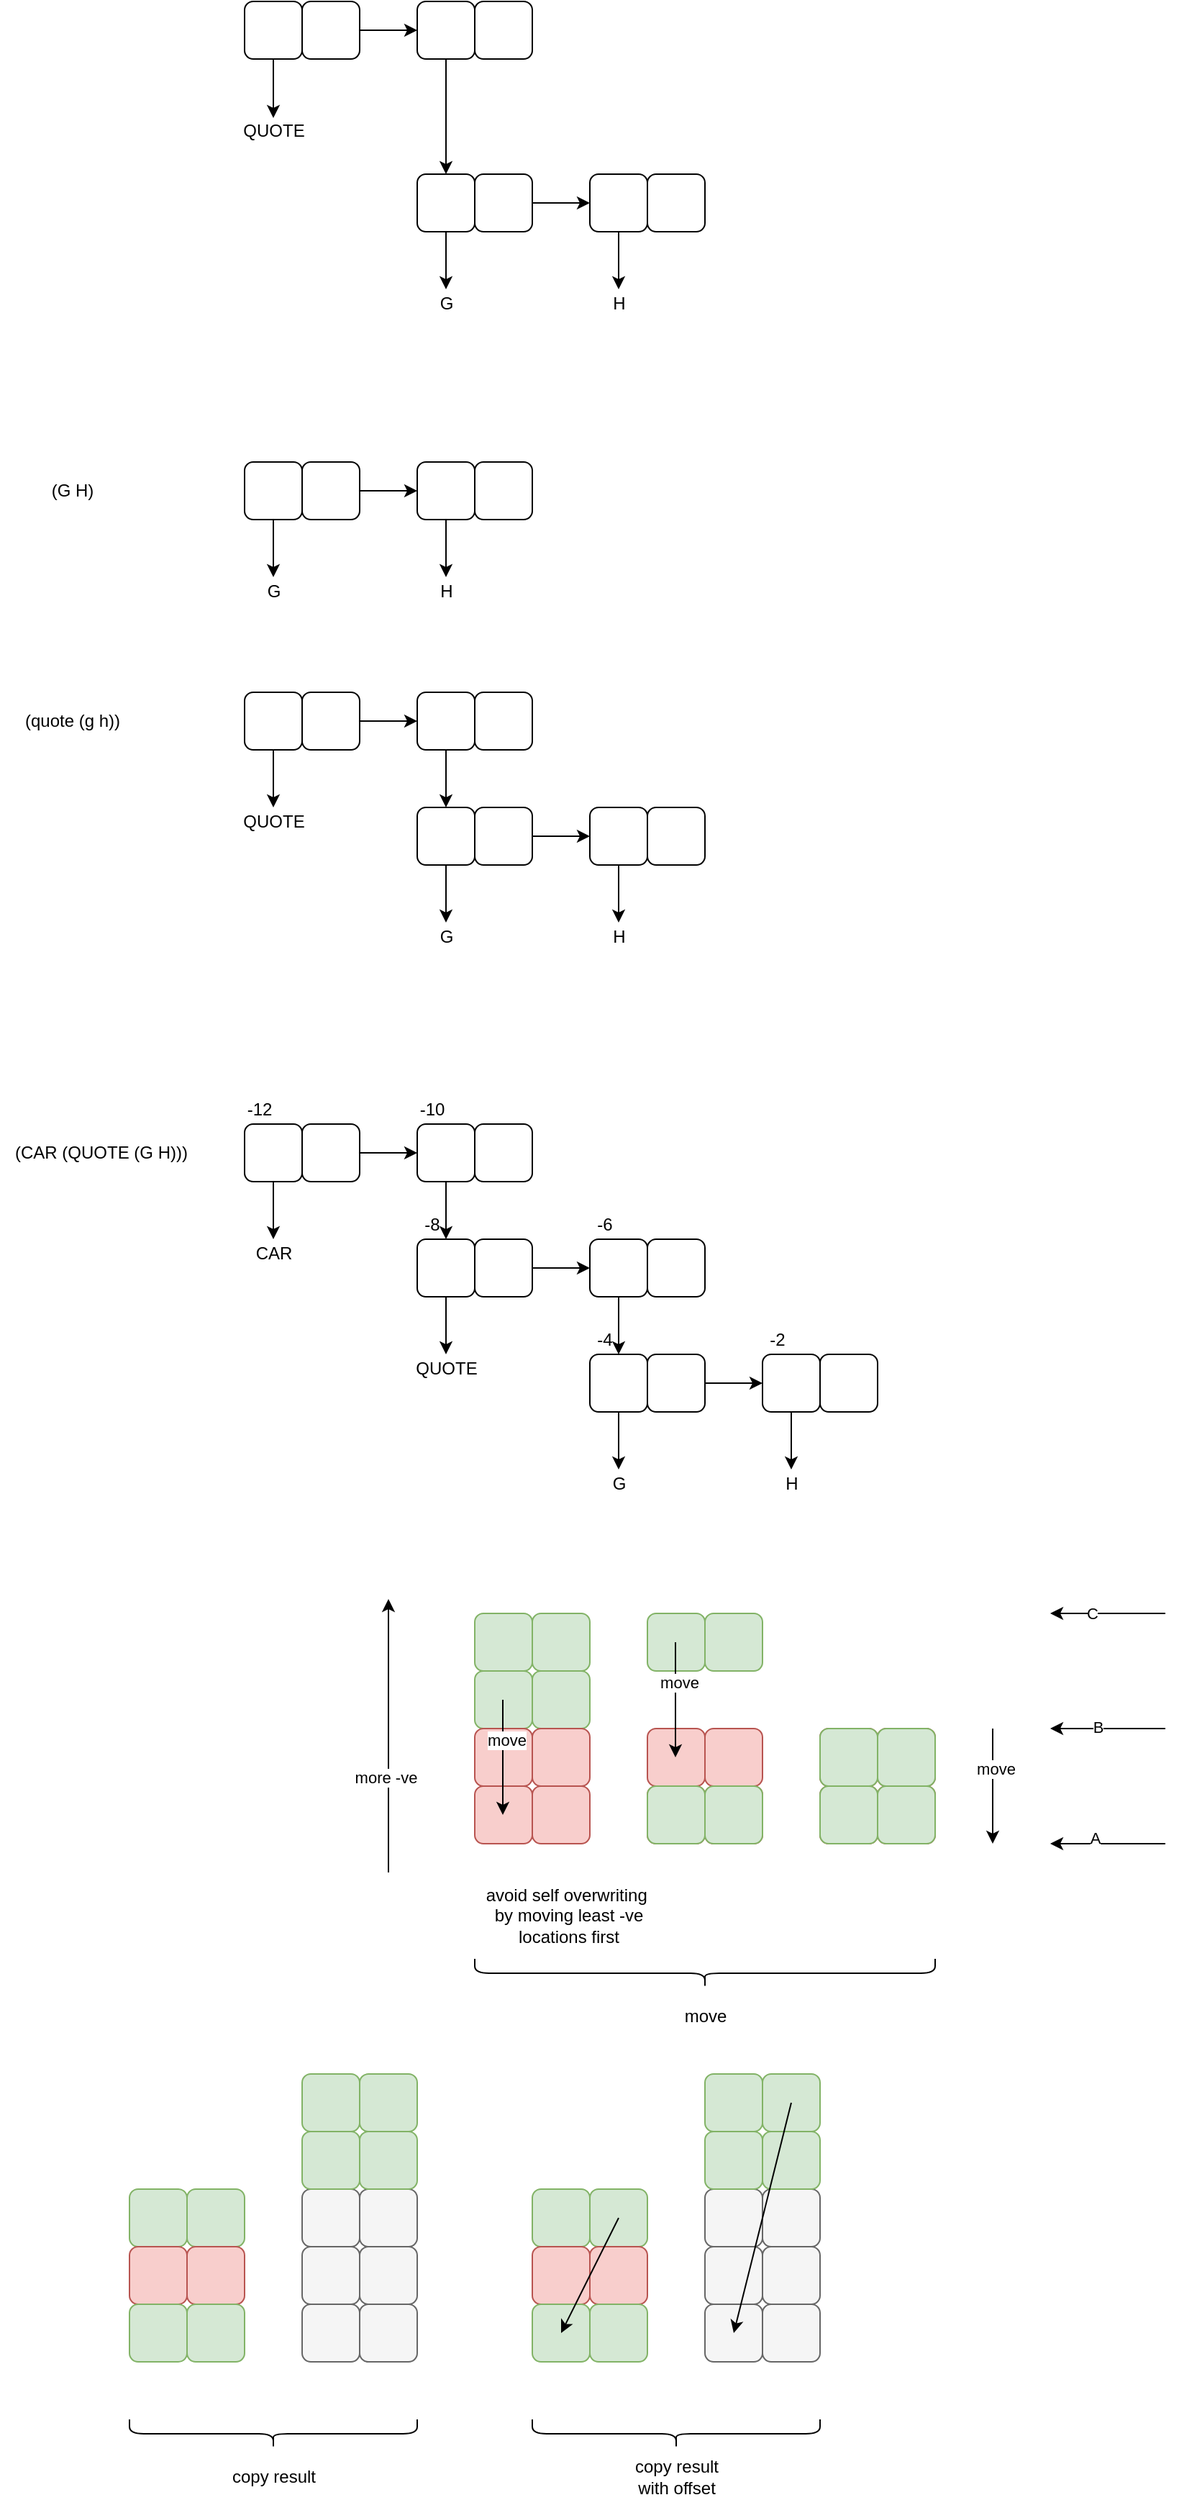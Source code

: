 <mxfile version="14.6.13" type="device"><diagram id="3sgci1ZbGG3jDpe-SdxB" name="Page-1"><mxGraphModel dx="2206" dy="571" grid="1" gridSize="10" guides="1" tooltips="1" connect="1" arrows="1" fold="1" page="1" pageScale="1" pageWidth="1100" pageHeight="850" math="0" shadow="0"><root><mxCell id="0"/><mxCell id="1" parent="0"/><mxCell id="RQtsxPDkdP0EBnUTHWlW-13" style="edgeStyle=orthogonalEdgeStyle;rounded=0;orthogonalLoop=1;jettySize=auto;html=1;exitX=0.5;exitY=1;exitDx=0;exitDy=0;entryX=0.5;entryY=0.05;entryDx=0;entryDy=0;entryPerimeter=0;" edge="1" parent="1" source="RQtsxPDkdP0EBnUTHWlW-1" target="RQtsxPDkdP0EBnUTHWlW-7"><mxGeometry relative="1" as="geometry"/></mxCell><mxCell id="RQtsxPDkdP0EBnUTHWlW-1" value="" style="rounded=1;whiteSpace=wrap;html=1;" vertex="1" parent="1"><mxGeometry x="160" y="120" width="40" height="40" as="geometry"/></mxCell><mxCell id="RQtsxPDkdP0EBnUTHWlW-18" style="edgeStyle=orthogonalEdgeStyle;rounded=0;orthogonalLoop=1;jettySize=auto;html=1;exitX=1;exitY=0.5;exitDx=0;exitDy=0;entryX=0;entryY=0.5;entryDx=0;entryDy=0;" edge="1" parent="1" source="RQtsxPDkdP0EBnUTHWlW-2" target="RQtsxPDkdP0EBnUTHWlW-16"><mxGeometry relative="1" as="geometry"/></mxCell><mxCell id="RQtsxPDkdP0EBnUTHWlW-2" value="" style="rounded=1;whiteSpace=wrap;html=1;" vertex="1" parent="1"><mxGeometry x="200" y="120" width="40" height="40" as="geometry"/></mxCell><mxCell id="RQtsxPDkdP0EBnUTHWlW-12" style="edgeStyle=orthogonalEdgeStyle;rounded=0;orthogonalLoop=1;jettySize=auto;html=1;exitX=0.5;exitY=1;exitDx=0;exitDy=0;entryX=0.5;entryY=0;entryDx=0;entryDy=0;entryPerimeter=0;" edge="1" parent="1" source="RQtsxPDkdP0EBnUTHWlW-3" target="RQtsxPDkdP0EBnUTHWlW-8"><mxGeometry relative="1" as="geometry"/></mxCell><mxCell id="RQtsxPDkdP0EBnUTHWlW-3" value="" style="rounded=1;whiteSpace=wrap;html=1;" vertex="1" parent="1"><mxGeometry x="280" y="240" width="40" height="40" as="geometry"/></mxCell><mxCell id="RQtsxPDkdP0EBnUTHWlW-15" style="edgeStyle=orthogonalEdgeStyle;rounded=0;orthogonalLoop=1;jettySize=auto;html=1;exitX=1;exitY=0.5;exitDx=0;exitDy=0;" edge="1" parent="1" source="RQtsxPDkdP0EBnUTHWlW-4" target="RQtsxPDkdP0EBnUTHWlW-5"><mxGeometry relative="1" as="geometry"/></mxCell><mxCell id="RQtsxPDkdP0EBnUTHWlW-4" value="" style="rounded=1;whiteSpace=wrap;html=1;" vertex="1" parent="1"><mxGeometry x="320" y="240" width="40" height="40" as="geometry"/></mxCell><mxCell id="RQtsxPDkdP0EBnUTHWlW-11" style="edgeStyle=orthogonalEdgeStyle;rounded=0;orthogonalLoop=1;jettySize=auto;html=1;exitX=0.5;exitY=1;exitDx=0;exitDy=0;entryX=0.5;entryY=0;entryDx=0;entryDy=0;entryPerimeter=0;" edge="1" parent="1" source="RQtsxPDkdP0EBnUTHWlW-5" target="RQtsxPDkdP0EBnUTHWlW-9"><mxGeometry relative="1" as="geometry"/></mxCell><mxCell id="RQtsxPDkdP0EBnUTHWlW-5" value="" style="rounded=1;whiteSpace=wrap;html=1;" vertex="1" parent="1"><mxGeometry x="400" y="240" width="40" height="40" as="geometry"/></mxCell><mxCell id="RQtsxPDkdP0EBnUTHWlW-6" value="" style="rounded=1;whiteSpace=wrap;html=1;" vertex="1" parent="1"><mxGeometry x="440" y="240" width="40" height="40" as="geometry"/></mxCell><mxCell id="RQtsxPDkdP0EBnUTHWlW-7" value="QUOTE" style="text;html=1;align=center;verticalAlign=middle;resizable=0;points=[];autosize=1;strokeColor=none;" vertex="1" parent="1"><mxGeometry x="150" y="200" width="60" height="20" as="geometry"/></mxCell><mxCell id="RQtsxPDkdP0EBnUTHWlW-8" value="G" style="text;html=1;align=center;verticalAlign=middle;resizable=0;points=[];autosize=1;strokeColor=none;" vertex="1" parent="1"><mxGeometry x="290" y="320" width="20" height="20" as="geometry"/></mxCell><mxCell id="RQtsxPDkdP0EBnUTHWlW-9" value="H" style="text;html=1;align=center;verticalAlign=middle;resizable=0;points=[];autosize=1;strokeColor=none;" vertex="1" parent="1"><mxGeometry x="410" y="320" width="20" height="20" as="geometry"/></mxCell><mxCell id="RQtsxPDkdP0EBnUTHWlW-19" style="edgeStyle=orthogonalEdgeStyle;rounded=0;orthogonalLoop=1;jettySize=auto;html=1;exitX=0.5;exitY=1;exitDx=0;exitDy=0;entryX=0.5;entryY=0;entryDx=0;entryDy=0;" edge="1" parent="1" source="RQtsxPDkdP0EBnUTHWlW-16" target="RQtsxPDkdP0EBnUTHWlW-3"><mxGeometry relative="1" as="geometry"/></mxCell><mxCell id="RQtsxPDkdP0EBnUTHWlW-16" value="" style="rounded=1;whiteSpace=wrap;html=1;" vertex="1" parent="1"><mxGeometry x="280" y="120" width="40" height="40" as="geometry"/></mxCell><mxCell id="RQtsxPDkdP0EBnUTHWlW-17" value="" style="rounded=1;whiteSpace=wrap;html=1;" vertex="1" parent="1"><mxGeometry x="320" y="120" width="40" height="40" as="geometry"/></mxCell><mxCell id="RQtsxPDkdP0EBnUTHWlW-20" style="edgeStyle=orthogonalEdgeStyle;rounded=0;orthogonalLoop=1;jettySize=auto;html=1;exitX=0.5;exitY=1;exitDx=0;exitDy=0;entryX=0.5;entryY=0;entryDx=0;entryDy=0;entryPerimeter=0;" edge="1" parent="1" source="RQtsxPDkdP0EBnUTHWlW-21" target="RQtsxPDkdP0EBnUTHWlW-27"><mxGeometry relative="1" as="geometry"/></mxCell><mxCell id="RQtsxPDkdP0EBnUTHWlW-21" value="" style="rounded=1;whiteSpace=wrap;html=1;" vertex="1" parent="1"><mxGeometry x="160" y="440" width="40" height="40" as="geometry"/></mxCell><mxCell id="RQtsxPDkdP0EBnUTHWlW-22" style="edgeStyle=orthogonalEdgeStyle;rounded=0;orthogonalLoop=1;jettySize=auto;html=1;exitX=1;exitY=0.5;exitDx=0;exitDy=0;" edge="1" parent="1" source="RQtsxPDkdP0EBnUTHWlW-23" target="RQtsxPDkdP0EBnUTHWlW-25"><mxGeometry relative="1" as="geometry"/></mxCell><mxCell id="RQtsxPDkdP0EBnUTHWlW-23" value="" style="rounded=1;whiteSpace=wrap;html=1;" vertex="1" parent="1"><mxGeometry x="200" y="440" width="40" height="40" as="geometry"/></mxCell><mxCell id="RQtsxPDkdP0EBnUTHWlW-24" style="edgeStyle=orthogonalEdgeStyle;rounded=0;orthogonalLoop=1;jettySize=auto;html=1;exitX=0.5;exitY=1;exitDx=0;exitDy=0;entryX=0.5;entryY=0;entryDx=0;entryDy=0;entryPerimeter=0;" edge="1" parent="1" source="RQtsxPDkdP0EBnUTHWlW-25" target="RQtsxPDkdP0EBnUTHWlW-28"><mxGeometry relative="1" as="geometry"/></mxCell><mxCell id="RQtsxPDkdP0EBnUTHWlW-25" value="" style="rounded=1;whiteSpace=wrap;html=1;" vertex="1" parent="1"><mxGeometry x="280" y="440" width="40" height="40" as="geometry"/></mxCell><mxCell id="RQtsxPDkdP0EBnUTHWlW-26" value="" style="rounded=1;whiteSpace=wrap;html=1;" vertex="1" parent="1"><mxGeometry x="320" y="440" width="40" height="40" as="geometry"/></mxCell><mxCell id="RQtsxPDkdP0EBnUTHWlW-27" value="G" style="text;html=1;align=center;verticalAlign=middle;resizable=0;points=[];autosize=1;strokeColor=none;" vertex="1" parent="1"><mxGeometry x="170" y="520" width="20" height="20" as="geometry"/></mxCell><mxCell id="RQtsxPDkdP0EBnUTHWlW-28" value="H" style="text;html=1;align=center;verticalAlign=middle;resizable=0;points=[];autosize=1;strokeColor=none;" vertex="1" parent="1"><mxGeometry x="290" y="520" width="20" height="20" as="geometry"/></mxCell><mxCell id="RQtsxPDkdP0EBnUTHWlW-29" value="(G H)" style="text;html=1;align=center;verticalAlign=middle;resizable=0;points=[];autosize=1;strokeColor=none;" vertex="1" parent="1"><mxGeometry x="20" y="450" width="40" height="20" as="geometry"/></mxCell><mxCell id="RQtsxPDkdP0EBnUTHWlW-30" style="edgeStyle=orthogonalEdgeStyle;rounded=0;orthogonalLoop=1;jettySize=auto;html=1;exitX=0.5;exitY=1;exitDx=0;exitDy=0;entryX=0.5;entryY=0;entryDx=0;entryDy=0;entryPerimeter=0;" edge="1" parent="1" source="RQtsxPDkdP0EBnUTHWlW-31" target="RQtsxPDkdP0EBnUTHWlW-37"><mxGeometry relative="1" as="geometry"/></mxCell><mxCell id="RQtsxPDkdP0EBnUTHWlW-31" value="" style="rounded=1;whiteSpace=wrap;html=1;" vertex="1" parent="1"><mxGeometry x="280" y="680" width="40" height="40" as="geometry"/></mxCell><mxCell id="RQtsxPDkdP0EBnUTHWlW-32" style="edgeStyle=orthogonalEdgeStyle;rounded=0;orthogonalLoop=1;jettySize=auto;html=1;exitX=1;exitY=0.5;exitDx=0;exitDy=0;" edge="1" parent="1" source="RQtsxPDkdP0EBnUTHWlW-33" target="RQtsxPDkdP0EBnUTHWlW-35"><mxGeometry relative="1" as="geometry"/></mxCell><mxCell id="RQtsxPDkdP0EBnUTHWlW-33" value="" style="rounded=1;whiteSpace=wrap;html=1;" vertex="1" parent="1"><mxGeometry x="320" y="680" width="40" height="40" as="geometry"/></mxCell><mxCell id="RQtsxPDkdP0EBnUTHWlW-34" style="edgeStyle=orthogonalEdgeStyle;rounded=0;orthogonalLoop=1;jettySize=auto;html=1;exitX=0.5;exitY=1;exitDx=0;exitDy=0;entryX=0.5;entryY=0;entryDx=0;entryDy=0;entryPerimeter=0;" edge="1" parent="1" source="RQtsxPDkdP0EBnUTHWlW-35" target="RQtsxPDkdP0EBnUTHWlW-38"><mxGeometry relative="1" as="geometry"/></mxCell><mxCell id="RQtsxPDkdP0EBnUTHWlW-35" value="" style="rounded=1;whiteSpace=wrap;html=1;" vertex="1" parent="1"><mxGeometry x="400" y="680" width="40" height="40" as="geometry"/></mxCell><mxCell id="RQtsxPDkdP0EBnUTHWlW-36" value="" style="rounded=1;whiteSpace=wrap;html=1;" vertex="1" parent="1"><mxGeometry x="440" y="680" width="40" height="40" as="geometry"/></mxCell><mxCell id="RQtsxPDkdP0EBnUTHWlW-37" value="G" style="text;html=1;align=center;verticalAlign=middle;resizable=0;points=[];autosize=1;strokeColor=none;" vertex="1" parent="1"><mxGeometry x="290" y="760" width="20" height="20" as="geometry"/></mxCell><mxCell id="RQtsxPDkdP0EBnUTHWlW-38" value="H" style="text;html=1;align=center;verticalAlign=middle;resizable=0;points=[];autosize=1;strokeColor=none;" vertex="1" parent="1"><mxGeometry x="410" y="760" width="20" height="20" as="geometry"/></mxCell><mxCell id="RQtsxPDkdP0EBnUTHWlW-39" style="edgeStyle=orthogonalEdgeStyle;rounded=0;orthogonalLoop=1;jettySize=auto;html=1;exitX=0.5;exitY=1;exitDx=0;exitDy=0;entryX=0.5;entryY=0;entryDx=0;entryDy=0;entryPerimeter=0;" edge="1" parent="1" source="RQtsxPDkdP0EBnUTHWlW-40" target="RQtsxPDkdP0EBnUTHWlW-42"><mxGeometry relative="1" as="geometry"/></mxCell><mxCell id="RQtsxPDkdP0EBnUTHWlW-40" value="" style="rounded=1;whiteSpace=wrap;html=1;" vertex="1" parent="1"><mxGeometry x="160" y="600" width="40" height="40" as="geometry"/></mxCell><mxCell id="RQtsxPDkdP0EBnUTHWlW-49" style="edgeStyle=orthogonalEdgeStyle;rounded=0;orthogonalLoop=1;jettySize=auto;html=1;exitX=1;exitY=0.5;exitDx=0;exitDy=0;entryX=0;entryY=0.5;entryDx=0;entryDy=0;" edge="1" parent="1" source="RQtsxPDkdP0EBnUTHWlW-41" target="RQtsxPDkdP0EBnUTHWlW-45"><mxGeometry relative="1" as="geometry"/></mxCell><mxCell id="RQtsxPDkdP0EBnUTHWlW-41" value="" style="rounded=1;whiteSpace=wrap;html=1;" vertex="1" parent="1"><mxGeometry x="200" y="600" width="40" height="40" as="geometry"/></mxCell><mxCell id="RQtsxPDkdP0EBnUTHWlW-42" value="QUOTE" style="text;html=1;align=center;verticalAlign=middle;resizable=0;points=[];autosize=1;strokeColor=none;" vertex="1" parent="1"><mxGeometry x="150" y="680" width="60" height="20" as="geometry"/></mxCell><mxCell id="RQtsxPDkdP0EBnUTHWlW-48" style="edgeStyle=orthogonalEdgeStyle;rounded=0;orthogonalLoop=1;jettySize=auto;html=1;exitX=0.5;exitY=1;exitDx=0;exitDy=0;" edge="1" parent="1" source="RQtsxPDkdP0EBnUTHWlW-45" target="RQtsxPDkdP0EBnUTHWlW-31"><mxGeometry relative="1" as="geometry"/></mxCell><mxCell id="RQtsxPDkdP0EBnUTHWlW-45" value="" style="rounded=1;whiteSpace=wrap;html=1;" vertex="1" parent="1"><mxGeometry x="280" y="600" width="40" height="40" as="geometry"/></mxCell><mxCell id="RQtsxPDkdP0EBnUTHWlW-46" value="" style="rounded=1;whiteSpace=wrap;html=1;" vertex="1" parent="1"><mxGeometry x="320" y="600" width="40" height="40" as="geometry"/></mxCell><mxCell id="RQtsxPDkdP0EBnUTHWlW-50" value="(quote (g h))" style="text;html=1;align=center;verticalAlign=middle;resizable=0;points=[];autosize=1;strokeColor=none;" vertex="1" parent="1"><mxGeometry y="610" width="80" height="20" as="geometry"/></mxCell><mxCell id="RQtsxPDkdP0EBnUTHWlW-51" style="edgeStyle=orthogonalEdgeStyle;rounded=0;orthogonalLoop=1;jettySize=auto;html=1;exitX=0.5;exitY=1;exitDx=0;exitDy=0;entryX=0.5;entryY=0;entryDx=0;entryDy=0;entryPerimeter=0;" edge="1" parent="1" source="RQtsxPDkdP0EBnUTHWlW-52"><mxGeometry relative="1" as="geometry"><mxPoint x="180" y="980" as="targetPoint"/></mxGeometry></mxCell><mxCell id="RQtsxPDkdP0EBnUTHWlW-52" value="" style="rounded=1;whiteSpace=wrap;html=1;" vertex="1" parent="1"><mxGeometry x="160" y="900" width="40" height="40" as="geometry"/></mxCell><mxCell id="RQtsxPDkdP0EBnUTHWlW-53" style="edgeStyle=orthogonalEdgeStyle;rounded=0;orthogonalLoop=1;jettySize=auto;html=1;exitX=1;exitY=0.5;exitDx=0;exitDy=0;entryX=0;entryY=0.5;entryDx=0;entryDy=0;" edge="1" parent="1" source="RQtsxPDkdP0EBnUTHWlW-54" target="RQtsxPDkdP0EBnUTHWlW-56"><mxGeometry relative="1" as="geometry"/></mxCell><mxCell id="RQtsxPDkdP0EBnUTHWlW-54" value="" style="rounded=1;whiteSpace=wrap;html=1;" vertex="1" parent="1"><mxGeometry x="200" y="900" width="40" height="40" as="geometry"/></mxCell><mxCell id="RQtsxPDkdP0EBnUTHWlW-76" style="edgeStyle=orthogonalEdgeStyle;rounded=0;orthogonalLoop=1;jettySize=auto;html=1;exitX=0.5;exitY=1;exitDx=0;exitDy=0;entryX=0.5;entryY=0;entryDx=0;entryDy=0;" edge="1" parent="1" source="RQtsxPDkdP0EBnUTHWlW-56" target="RQtsxPDkdP0EBnUTHWlW-69"><mxGeometry relative="1" as="geometry"/></mxCell><mxCell id="RQtsxPDkdP0EBnUTHWlW-56" value="" style="rounded=1;whiteSpace=wrap;html=1;" vertex="1" parent="1"><mxGeometry x="280" y="900" width="40" height="40" as="geometry"/></mxCell><mxCell id="RQtsxPDkdP0EBnUTHWlW-57" value="" style="rounded=1;whiteSpace=wrap;html=1;" vertex="1" parent="1"><mxGeometry x="320" y="900" width="40" height="40" as="geometry"/></mxCell><mxCell id="RQtsxPDkdP0EBnUTHWlW-58" value="CAR" style="text;html=1;align=center;verticalAlign=middle;resizable=0;points=[];autosize=1;strokeColor=none;" vertex="1" parent="1"><mxGeometry x="160" y="980" width="40" height="20" as="geometry"/></mxCell><mxCell id="RQtsxPDkdP0EBnUTHWlW-59" style="edgeStyle=orthogonalEdgeStyle;rounded=0;orthogonalLoop=1;jettySize=auto;html=1;exitX=0.5;exitY=1;exitDx=0;exitDy=0;entryX=0.5;entryY=0;entryDx=0;entryDy=0;entryPerimeter=0;" edge="1" parent="1" source="RQtsxPDkdP0EBnUTHWlW-60" target="RQtsxPDkdP0EBnUTHWlW-66"><mxGeometry relative="1" as="geometry"/></mxCell><mxCell id="RQtsxPDkdP0EBnUTHWlW-60" value="" style="rounded=1;whiteSpace=wrap;html=1;" vertex="1" parent="1"><mxGeometry x="400" y="1060" width="40" height="40" as="geometry"/></mxCell><mxCell id="RQtsxPDkdP0EBnUTHWlW-61" style="edgeStyle=orthogonalEdgeStyle;rounded=0;orthogonalLoop=1;jettySize=auto;html=1;exitX=1;exitY=0.5;exitDx=0;exitDy=0;" edge="1" parent="1" source="RQtsxPDkdP0EBnUTHWlW-62" target="RQtsxPDkdP0EBnUTHWlW-64"><mxGeometry relative="1" as="geometry"/></mxCell><mxCell id="RQtsxPDkdP0EBnUTHWlW-62" value="" style="rounded=1;whiteSpace=wrap;html=1;" vertex="1" parent="1"><mxGeometry x="440" y="1060" width="40" height="40" as="geometry"/></mxCell><mxCell id="RQtsxPDkdP0EBnUTHWlW-63" style="edgeStyle=orthogonalEdgeStyle;rounded=0;orthogonalLoop=1;jettySize=auto;html=1;exitX=0.5;exitY=1;exitDx=0;exitDy=0;entryX=0.5;entryY=0;entryDx=0;entryDy=0;entryPerimeter=0;" edge="1" parent="1" source="RQtsxPDkdP0EBnUTHWlW-64" target="RQtsxPDkdP0EBnUTHWlW-67"><mxGeometry relative="1" as="geometry"/></mxCell><mxCell id="RQtsxPDkdP0EBnUTHWlW-64" value="" style="rounded=1;whiteSpace=wrap;html=1;" vertex="1" parent="1"><mxGeometry x="520" y="1060" width="40" height="40" as="geometry"/></mxCell><mxCell id="RQtsxPDkdP0EBnUTHWlW-65" value="" style="rounded=1;whiteSpace=wrap;html=1;" vertex="1" parent="1"><mxGeometry x="560" y="1060" width="40" height="40" as="geometry"/></mxCell><mxCell id="RQtsxPDkdP0EBnUTHWlW-66" value="G" style="text;html=1;align=center;verticalAlign=middle;resizable=0;points=[];autosize=1;strokeColor=none;" vertex="1" parent="1"><mxGeometry x="410" y="1140" width="20" height="20" as="geometry"/></mxCell><mxCell id="RQtsxPDkdP0EBnUTHWlW-67" value="H" style="text;html=1;align=center;verticalAlign=middle;resizable=0;points=[];autosize=1;strokeColor=none;" vertex="1" parent="1"><mxGeometry x="530" y="1140" width="20" height="20" as="geometry"/></mxCell><mxCell id="RQtsxPDkdP0EBnUTHWlW-68" style="edgeStyle=orthogonalEdgeStyle;rounded=0;orthogonalLoop=1;jettySize=auto;html=1;exitX=0.5;exitY=1;exitDx=0;exitDy=0;entryX=0.5;entryY=0;entryDx=0;entryDy=0;entryPerimeter=0;" edge="1" parent="1" source="RQtsxPDkdP0EBnUTHWlW-69" target="RQtsxPDkdP0EBnUTHWlW-72"><mxGeometry relative="1" as="geometry"/></mxCell><mxCell id="RQtsxPDkdP0EBnUTHWlW-69" value="" style="rounded=1;whiteSpace=wrap;html=1;" vertex="1" parent="1"><mxGeometry x="280" y="980" width="40" height="40" as="geometry"/></mxCell><mxCell id="RQtsxPDkdP0EBnUTHWlW-70" style="edgeStyle=orthogonalEdgeStyle;rounded=0;orthogonalLoop=1;jettySize=auto;html=1;exitX=1;exitY=0.5;exitDx=0;exitDy=0;entryX=0;entryY=0.5;entryDx=0;entryDy=0;" edge="1" parent="1" source="RQtsxPDkdP0EBnUTHWlW-71" target="RQtsxPDkdP0EBnUTHWlW-74"><mxGeometry relative="1" as="geometry"/></mxCell><mxCell id="RQtsxPDkdP0EBnUTHWlW-71" value="" style="rounded=1;whiteSpace=wrap;html=1;" vertex="1" parent="1"><mxGeometry x="320" y="980" width="40" height="40" as="geometry"/></mxCell><mxCell id="RQtsxPDkdP0EBnUTHWlW-72" value="QUOTE" style="text;html=1;align=center;verticalAlign=middle;resizable=0;points=[];autosize=1;strokeColor=none;" vertex="1" parent="1"><mxGeometry x="270" y="1060" width="60" height="20" as="geometry"/></mxCell><mxCell id="RQtsxPDkdP0EBnUTHWlW-73" style="edgeStyle=orthogonalEdgeStyle;rounded=0;orthogonalLoop=1;jettySize=auto;html=1;exitX=0.5;exitY=1;exitDx=0;exitDy=0;" edge="1" parent="1" source="RQtsxPDkdP0EBnUTHWlW-74" target="RQtsxPDkdP0EBnUTHWlW-60"><mxGeometry relative="1" as="geometry"/></mxCell><mxCell id="RQtsxPDkdP0EBnUTHWlW-74" value="" style="rounded=1;whiteSpace=wrap;html=1;" vertex="1" parent="1"><mxGeometry x="400" y="980" width="40" height="40" as="geometry"/></mxCell><mxCell id="RQtsxPDkdP0EBnUTHWlW-75" value="" style="rounded=1;whiteSpace=wrap;html=1;" vertex="1" parent="1"><mxGeometry x="440" y="980" width="40" height="40" as="geometry"/></mxCell><mxCell id="RQtsxPDkdP0EBnUTHWlW-77" value="(CAR (QUOTE (G H)))" style="text;html=1;align=center;verticalAlign=middle;resizable=0;points=[];autosize=1;strokeColor=none;" vertex="1" parent="1"><mxGeometry x="-10" y="910" width="140" height="20" as="geometry"/></mxCell><mxCell id="RQtsxPDkdP0EBnUTHWlW-78" value="-2" style="text;html=1;align=center;verticalAlign=middle;resizable=0;points=[];autosize=1;strokeColor=none;" vertex="1" parent="1"><mxGeometry x="515" y="1040" width="30" height="20" as="geometry"/></mxCell><mxCell id="RQtsxPDkdP0EBnUTHWlW-79" value="-4" style="text;html=1;align=center;verticalAlign=middle;resizable=0;points=[];autosize=1;strokeColor=none;" vertex="1" parent="1"><mxGeometry x="395" y="1040" width="30" height="20" as="geometry"/></mxCell><mxCell id="RQtsxPDkdP0EBnUTHWlW-80" value="-6" style="text;html=1;align=center;verticalAlign=middle;resizable=0;points=[];autosize=1;strokeColor=none;" vertex="1" parent="1"><mxGeometry x="395" y="960" width="30" height="20" as="geometry"/></mxCell><mxCell id="RQtsxPDkdP0EBnUTHWlW-81" value="-8" style="text;html=1;align=center;verticalAlign=middle;resizable=0;points=[];autosize=1;strokeColor=none;" vertex="1" parent="1"><mxGeometry x="275" y="960" width="30" height="20" as="geometry"/></mxCell><mxCell id="RQtsxPDkdP0EBnUTHWlW-82" value="-10" style="text;html=1;align=center;verticalAlign=middle;resizable=0;points=[];autosize=1;strokeColor=none;" vertex="1" parent="1"><mxGeometry x="275" y="880" width="30" height="20" as="geometry"/></mxCell><mxCell id="RQtsxPDkdP0EBnUTHWlW-83" value="-12" style="text;html=1;align=center;verticalAlign=middle;resizable=0;points=[];autosize=1;strokeColor=none;" vertex="1" parent="1"><mxGeometry x="155" y="880" width="30" height="20" as="geometry"/></mxCell><mxCell id="RQtsxPDkdP0EBnUTHWlW-86" value="" style="rounded=1;whiteSpace=wrap;html=1;fillColor=#d5e8d4;strokeColor=#82b366;" vertex="1" parent="1"><mxGeometry x="320" y="1240" width="40" height="40" as="geometry"/></mxCell><mxCell id="RQtsxPDkdP0EBnUTHWlW-87" value="" style="rounded=1;whiteSpace=wrap;html=1;fillColor=#d5e8d4;strokeColor=#82b366;" vertex="1" parent="1"><mxGeometry x="360" y="1240" width="40" height="40" as="geometry"/></mxCell><mxCell id="RQtsxPDkdP0EBnUTHWlW-88" value="" style="rounded=1;whiteSpace=wrap;html=1;fillColor=#d5e8d4;strokeColor=#82b366;" vertex="1" parent="1"><mxGeometry x="320" y="1280" width="40" height="40" as="geometry"/></mxCell><mxCell id="RQtsxPDkdP0EBnUTHWlW-89" value="" style="rounded=1;whiteSpace=wrap;html=1;fillColor=#d5e8d4;strokeColor=#82b366;" vertex="1" parent="1"><mxGeometry x="360" y="1280" width="40" height="40" as="geometry"/></mxCell><mxCell id="RQtsxPDkdP0EBnUTHWlW-90" value="" style="rounded=1;whiteSpace=wrap;html=1;fillColor=#f8cecc;strokeColor=#b85450;" vertex="1" parent="1"><mxGeometry x="320" y="1320" width="40" height="40" as="geometry"/></mxCell><mxCell id="RQtsxPDkdP0EBnUTHWlW-91" value="" style="rounded=1;whiteSpace=wrap;html=1;fillColor=#f8cecc;strokeColor=#b85450;" vertex="1" parent="1"><mxGeometry x="360" y="1320" width="40" height="40" as="geometry"/></mxCell><mxCell id="RQtsxPDkdP0EBnUTHWlW-92" value="" style="rounded=1;whiteSpace=wrap;html=1;fillColor=#f8cecc;strokeColor=#b85450;" vertex="1" parent="1"><mxGeometry x="320" y="1360" width="40" height="40" as="geometry"/></mxCell><mxCell id="RQtsxPDkdP0EBnUTHWlW-93" value="" style="rounded=1;whiteSpace=wrap;html=1;fillColor=#f8cecc;strokeColor=#b85450;" vertex="1" parent="1"><mxGeometry x="360" y="1360" width="40" height="40" as="geometry"/></mxCell><mxCell id="RQtsxPDkdP0EBnUTHWlW-102" value="" style="endArrow=classic;html=1;" edge="1" parent="1"><mxGeometry width="50" height="50" relative="1" as="geometry"><mxPoint x="260" y="1420" as="sourcePoint"/><mxPoint x="260" y="1230" as="targetPoint"/></mxGeometry></mxCell><mxCell id="RQtsxPDkdP0EBnUTHWlW-103" value="more -ve" style="edgeLabel;html=1;align=center;verticalAlign=middle;resizable=0;points=[];" vertex="1" connectable="0" parent="RQtsxPDkdP0EBnUTHWlW-102"><mxGeometry x="-0.305" y="2" relative="1" as="geometry"><mxPoint as="offset"/></mxGeometry></mxCell><mxCell id="RQtsxPDkdP0EBnUTHWlW-104" value="" style="rounded=1;whiteSpace=wrap;html=1;fillColor=#d5e8d4;strokeColor=#82b366;" vertex="1" parent="1"><mxGeometry x="440" y="1240" width="40" height="40" as="geometry"/></mxCell><mxCell id="RQtsxPDkdP0EBnUTHWlW-105" value="" style="rounded=1;whiteSpace=wrap;html=1;fillColor=#d5e8d4;strokeColor=#82b366;" vertex="1" parent="1"><mxGeometry x="480" y="1240" width="40" height="40" as="geometry"/></mxCell><mxCell id="RQtsxPDkdP0EBnUTHWlW-108" value="" style="rounded=1;whiteSpace=wrap;html=1;fillColor=#f8cecc;strokeColor=#b85450;" vertex="1" parent="1"><mxGeometry x="440" y="1320" width="40" height="40" as="geometry"/></mxCell><mxCell id="RQtsxPDkdP0EBnUTHWlW-109" value="" style="rounded=1;whiteSpace=wrap;html=1;fillColor=#f8cecc;strokeColor=#b85450;" vertex="1" parent="1"><mxGeometry x="480" y="1320" width="40" height="40" as="geometry"/></mxCell><mxCell id="RQtsxPDkdP0EBnUTHWlW-110" value="" style="rounded=1;whiteSpace=wrap;html=1;fillColor=#f8cecc;strokeColor=#b85450;" vertex="1" parent="1"><mxGeometry x="440" y="1360" width="40" height="40" as="geometry"/></mxCell><mxCell id="RQtsxPDkdP0EBnUTHWlW-111" value="" style="rounded=1;whiteSpace=wrap;html=1;fillColor=#f8cecc;strokeColor=#b85450;" vertex="1" parent="1"><mxGeometry x="480" y="1360" width="40" height="40" as="geometry"/></mxCell><mxCell id="RQtsxPDkdP0EBnUTHWlW-106" value="" style="rounded=1;whiteSpace=wrap;html=1;fillColor=#d5e8d4;strokeColor=#82b366;" vertex="1" parent="1"><mxGeometry x="440" y="1360" width="40" height="40" as="geometry"/></mxCell><mxCell id="RQtsxPDkdP0EBnUTHWlW-107" value="" style="rounded=1;whiteSpace=wrap;html=1;fillColor=#d5e8d4;strokeColor=#82b366;" vertex="1" parent="1"><mxGeometry x="480" y="1360" width="40" height="40" as="geometry"/></mxCell><mxCell id="RQtsxPDkdP0EBnUTHWlW-114" value="" style="rounded=1;whiteSpace=wrap;html=1;fillColor=#f8cecc;strokeColor=#b85450;" vertex="1" parent="1"><mxGeometry x="560" y="1320" width="40" height="40" as="geometry"/></mxCell><mxCell id="RQtsxPDkdP0EBnUTHWlW-115" value="" style="rounded=1;whiteSpace=wrap;html=1;fillColor=#f8cecc;strokeColor=#b85450;" vertex="1" parent="1"><mxGeometry x="600" y="1320" width="40" height="40" as="geometry"/></mxCell><mxCell id="RQtsxPDkdP0EBnUTHWlW-116" value="" style="rounded=1;whiteSpace=wrap;html=1;fillColor=#f8cecc;strokeColor=#b85450;" vertex="1" parent="1"><mxGeometry x="560" y="1360" width="40" height="40" as="geometry"/></mxCell><mxCell id="RQtsxPDkdP0EBnUTHWlW-117" value="" style="rounded=1;whiteSpace=wrap;html=1;fillColor=#f8cecc;strokeColor=#b85450;" vertex="1" parent="1"><mxGeometry x="600" y="1360" width="40" height="40" as="geometry"/></mxCell><mxCell id="RQtsxPDkdP0EBnUTHWlW-118" value="" style="rounded=1;whiteSpace=wrap;html=1;fillColor=#d5e8d4;strokeColor=#82b366;" vertex="1" parent="1"><mxGeometry x="560" y="1360" width="40" height="40" as="geometry"/></mxCell><mxCell id="RQtsxPDkdP0EBnUTHWlW-119" value="" style="rounded=1;whiteSpace=wrap;html=1;fillColor=#d5e8d4;strokeColor=#82b366;" vertex="1" parent="1"><mxGeometry x="600" y="1360" width="40" height="40" as="geometry"/></mxCell><mxCell id="RQtsxPDkdP0EBnUTHWlW-112" value="" style="rounded=1;whiteSpace=wrap;html=1;fillColor=#d5e8d4;strokeColor=#82b366;" vertex="1" parent="1"><mxGeometry x="560" y="1320" width="40" height="40" as="geometry"/></mxCell><mxCell id="RQtsxPDkdP0EBnUTHWlW-113" value="" style="rounded=1;whiteSpace=wrap;html=1;fillColor=#d5e8d4;strokeColor=#82b366;" vertex="1" parent="1"><mxGeometry x="600" y="1320" width="40" height="40" as="geometry"/></mxCell><mxCell id="RQtsxPDkdP0EBnUTHWlW-120" value="" style="endArrow=classic;html=1;" edge="1" parent="1"><mxGeometry width="50" height="50" relative="1" as="geometry"><mxPoint x="680" y="1320" as="sourcePoint"/><mxPoint x="680" y="1400" as="targetPoint"/></mxGeometry></mxCell><mxCell id="RQtsxPDkdP0EBnUTHWlW-121" value="move" style="edgeLabel;html=1;align=center;verticalAlign=middle;resizable=0;points=[];" vertex="1" connectable="0" parent="RQtsxPDkdP0EBnUTHWlW-120"><mxGeometry x="-0.305" y="2" relative="1" as="geometry"><mxPoint as="offset"/></mxGeometry></mxCell><mxCell id="RQtsxPDkdP0EBnUTHWlW-123" value="" style="endArrow=classic;html=1;" edge="1" parent="1"><mxGeometry width="50" height="50" relative="1" as="geometry"><mxPoint x="339.5" y="1300" as="sourcePoint"/><mxPoint x="339.5" y="1380" as="targetPoint"/></mxGeometry></mxCell><mxCell id="RQtsxPDkdP0EBnUTHWlW-124" value="move" style="edgeLabel;html=1;align=center;verticalAlign=middle;resizable=0;points=[];" vertex="1" connectable="0" parent="RQtsxPDkdP0EBnUTHWlW-123"><mxGeometry x="-0.305" y="2" relative="1" as="geometry"><mxPoint as="offset"/></mxGeometry></mxCell><mxCell id="RQtsxPDkdP0EBnUTHWlW-125" value="" style="endArrow=classic;html=1;" edge="1" parent="1"><mxGeometry width="50" height="50" relative="1" as="geometry"><mxPoint x="459.5" y="1260" as="sourcePoint"/><mxPoint x="459.5" y="1340" as="targetPoint"/></mxGeometry></mxCell><mxCell id="RQtsxPDkdP0EBnUTHWlW-126" value="move" style="edgeLabel;html=1;align=center;verticalAlign=middle;resizable=0;points=[];" vertex="1" connectable="0" parent="RQtsxPDkdP0EBnUTHWlW-125"><mxGeometry x="-0.305" y="2" relative="1" as="geometry"><mxPoint as="offset"/></mxGeometry></mxCell><mxCell id="RQtsxPDkdP0EBnUTHWlW-127" value="avoid self overwriting&amp;nbsp;&lt;br&gt;by moving least -ve&lt;br&gt;locations first" style="text;html=1;align=center;verticalAlign=middle;resizable=0;points=[];autosize=1;strokeColor=none;" vertex="1" parent="1"><mxGeometry x="320" y="1425" width="130" height="50" as="geometry"/></mxCell><mxCell id="RQtsxPDkdP0EBnUTHWlW-128" value="" style="endArrow=classic;html=1;" edge="1" parent="1"><mxGeometry width="50" height="50" relative="1" as="geometry"><mxPoint x="800" y="1400" as="sourcePoint"/><mxPoint x="720" y="1400" as="targetPoint"/></mxGeometry></mxCell><mxCell id="RQtsxPDkdP0EBnUTHWlW-133" value="A" style="edgeLabel;html=1;align=center;verticalAlign=middle;resizable=0;points=[];" vertex="1" connectable="0" parent="RQtsxPDkdP0EBnUTHWlW-128"><mxGeometry x="0.225" y="-4" relative="1" as="geometry"><mxPoint as="offset"/></mxGeometry></mxCell><mxCell id="RQtsxPDkdP0EBnUTHWlW-129" value="" style="endArrow=classic;html=1;" edge="1" parent="1"><mxGeometry width="50" height="50" relative="1" as="geometry"><mxPoint x="800" y="1320" as="sourcePoint"/><mxPoint x="720" y="1320" as="targetPoint"/></mxGeometry></mxCell><mxCell id="RQtsxPDkdP0EBnUTHWlW-132" value="B" style="edgeLabel;html=1;align=center;verticalAlign=middle;resizable=0;points=[];" vertex="1" connectable="0" parent="RQtsxPDkdP0EBnUTHWlW-129"><mxGeometry x="0.175" y="-1" relative="1" as="geometry"><mxPoint as="offset"/></mxGeometry></mxCell><mxCell id="RQtsxPDkdP0EBnUTHWlW-130" value="" style="endArrow=classic;html=1;" edge="1" parent="1"><mxGeometry width="50" height="50" relative="1" as="geometry"><mxPoint x="800" y="1240" as="sourcePoint"/><mxPoint x="720" y="1240" as="targetPoint"/></mxGeometry></mxCell><mxCell id="RQtsxPDkdP0EBnUTHWlW-131" value="C" style="edgeLabel;html=1;align=center;verticalAlign=middle;resizable=0;points=[];" vertex="1" connectable="0" parent="RQtsxPDkdP0EBnUTHWlW-130"><mxGeometry x="0.275" relative="1" as="geometry"><mxPoint as="offset"/></mxGeometry></mxCell><mxCell id="RQtsxPDkdP0EBnUTHWlW-134" value="" style="shape=curlyBracket;whiteSpace=wrap;html=1;rounded=1;rotation=-90;" vertex="1" parent="1"><mxGeometry x="470" y="1330" width="20" height="320" as="geometry"/></mxCell><mxCell id="RQtsxPDkdP0EBnUTHWlW-135" value="move" style="text;html=1;align=center;verticalAlign=middle;resizable=0;points=[];autosize=1;strokeColor=none;" vertex="1" parent="1"><mxGeometry x="460" y="1510" width="40" height="20" as="geometry"/></mxCell><mxCell id="RQtsxPDkdP0EBnUTHWlW-140" value="" style="rounded=1;whiteSpace=wrap;html=1;fillColor=#d5e8d4;strokeColor=#82b366;" vertex="1" parent="1"><mxGeometry x="80" y="1640" width="40" height="40" as="geometry"/></mxCell><mxCell id="RQtsxPDkdP0EBnUTHWlW-141" value="" style="rounded=1;whiteSpace=wrap;html=1;fillColor=#d5e8d4;strokeColor=#82b366;" vertex="1" parent="1"><mxGeometry x="120" y="1640" width="40" height="40" as="geometry"/></mxCell><mxCell id="RQtsxPDkdP0EBnUTHWlW-142" value="" style="rounded=1;whiteSpace=wrap;html=1;fillColor=#f8cecc;strokeColor=#b85450;" vertex="1" parent="1"><mxGeometry x="80" y="1680" width="40" height="40" as="geometry"/></mxCell><mxCell id="RQtsxPDkdP0EBnUTHWlW-143" value="" style="rounded=1;whiteSpace=wrap;html=1;fillColor=#f8cecc;strokeColor=#b85450;" vertex="1" parent="1"><mxGeometry x="120" y="1680" width="40" height="40" as="geometry"/></mxCell><mxCell id="RQtsxPDkdP0EBnUTHWlW-146" value="" style="rounded=1;whiteSpace=wrap;html=1;fillColor=#d5e8d4;strokeColor=#82b366;" vertex="1" parent="1"><mxGeometry x="80" y="1720" width="40" height="40" as="geometry"/></mxCell><mxCell id="RQtsxPDkdP0EBnUTHWlW-147" value="" style="rounded=1;whiteSpace=wrap;html=1;fillColor=#d5e8d4;strokeColor=#82b366;" vertex="1" parent="1"><mxGeometry x="120" y="1720" width="40" height="40" as="geometry"/></mxCell><mxCell id="RQtsxPDkdP0EBnUTHWlW-148" value="" style="rounded=1;whiteSpace=wrap;html=1;fillColor=#f5f5f5;strokeColor=#666666;fontColor=#333333;" vertex="1" parent="1"><mxGeometry x="200" y="1640" width="40" height="40" as="geometry"/></mxCell><mxCell id="RQtsxPDkdP0EBnUTHWlW-149" value="" style="rounded=1;whiteSpace=wrap;html=1;fillColor=#f5f5f5;strokeColor=#666666;fontColor=#333333;" vertex="1" parent="1"><mxGeometry x="240" y="1640" width="40" height="40" as="geometry"/></mxCell><mxCell id="RQtsxPDkdP0EBnUTHWlW-150" value="" style="rounded=1;whiteSpace=wrap;html=1;fillColor=#f5f5f5;strokeColor=#666666;fontColor=#333333;" vertex="1" parent="1"><mxGeometry x="200" y="1680" width="40" height="40" as="geometry"/></mxCell><mxCell id="RQtsxPDkdP0EBnUTHWlW-151" value="" style="rounded=1;whiteSpace=wrap;html=1;fillColor=#f5f5f5;strokeColor=#666666;fontColor=#333333;" vertex="1" parent="1"><mxGeometry x="240" y="1680" width="40" height="40" as="geometry"/></mxCell><mxCell id="RQtsxPDkdP0EBnUTHWlW-152" value="" style="rounded=1;whiteSpace=wrap;html=1;fillColor=#f5f5f5;strokeColor=#666666;fontColor=#333333;" vertex="1" parent="1"><mxGeometry x="200" y="1720" width="40" height="40" as="geometry"/></mxCell><mxCell id="RQtsxPDkdP0EBnUTHWlW-153" value="" style="rounded=1;whiteSpace=wrap;html=1;fillColor=#f5f5f5;strokeColor=#666666;fontColor=#333333;" vertex="1" parent="1"><mxGeometry x="240" y="1720" width="40" height="40" as="geometry"/></mxCell><mxCell id="RQtsxPDkdP0EBnUTHWlW-154" value="" style="rounded=1;whiteSpace=wrap;html=1;fillColor=#d5e8d4;strokeColor=#82b366;" vertex="1" parent="1"><mxGeometry x="200" y="1600" width="40" height="40" as="geometry"/></mxCell><mxCell id="RQtsxPDkdP0EBnUTHWlW-155" value="" style="rounded=1;whiteSpace=wrap;html=1;fillColor=#d5e8d4;strokeColor=#82b366;" vertex="1" parent="1"><mxGeometry x="240" y="1600" width="40" height="40" as="geometry"/></mxCell><mxCell id="RQtsxPDkdP0EBnUTHWlW-156" value="" style="rounded=1;whiteSpace=wrap;html=1;fillColor=#d5e8d4;strokeColor=#82b366;" vertex="1" parent="1"><mxGeometry x="200" y="1560" width="40" height="40" as="geometry"/></mxCell><mxCell id="RQtsxPDkdP0EBnUTHWlW-157" value="" style="rounded=1;whiteSpace=wrap;html=1;fillColor=#d5e8d4;strokeColor=#82b366;" vertex="1" parent="1"><mxGeometry x="240" y="1560" width="40" height="40" as="geometry"/></mxCell><mxCell id="RQtsxPDkdP0EBnUTHWlW-158" value="" style="shape=curlyBracket;whiteSpace=wrap;html=1;rounded=1;rotation=-90;" vertex="1" parent="1"><mxGeometry x="170" y="1710" width="20" height="200" as="geometry"/></mxCell><mxCell id="RQtsxPDkdP0EBnUTHWlW-159" value="copy result" style="text;html=1;align=center;verticalAlign=middle;resizable=0;points=[];autosize=1;strokeColor=none;" vertex="1" parent="1"><mxGeometry x="145" y="1830" width="70" height="20" as="geometry"/></mxCell><mxCell id="RQtsxPDkdP0EBnUTHWlW-160" value="" style="rounded=1;whiteSpace=wrap;html=1;fillColor=#d5e8d4;strokeColor=#82b366;" vertex="1" parent="1"><mxGeometry x="360" y="1640" width="40" height="40" as="geometry"/></mxCell><mxCell id="RQtsxPDkdP0EBnUTHWlW-161" value="" style="rounded=1;whiteSpace=wrap;html=1;fillColor=#d5e8d4;strokeColor=#82b366;" vertex="1" parent="1"><mxGeometry x="400" y="1640" width="40" height="40" as="geometry"/></mxCell><mxCell id="RQtsxPDkdP0EBnUTHWlW-162" value="" style="rounded=1;whiteSpace=wrap;html=1;fillColor=#f8cecc;strokeColor=#b85450;" vertex="1" parent="1"><mxGeometry x="360" y="1680" width="40" height="40" as="geometry"/></mxCell><mxCell id="RQtsxPDkdP0EBnUTHWlW-163" value="" style="rounded=1;whiteSpace=wrap;html=1;fillColor=#f8cecc;strokeColor=#b85450;" vertex="1" parent="1"><mxGeometry x="400" y="1680" width="40" height="40" as="geometry"/></mxCell><mxCell id="RQtsxPDkdP0EBnUTHWlW-164" value="" style="rounded=1;whiteSpace=wrap;html=1;fillColor=#d5e8d4;strokeColor=#82b366;" vertex="1" parent="1"><mxGeometry x="360" y="1720" width="40" height="40" as="geometry"/></mxCell><mxCell id="RQtsxPDkdP0EBnUTHWlW-165" value="" style="rounded=1;whiteSpace=wrap;html=1;fillColor=#d5e8d4;strokeColor=#82b366;" vertex="1" parent="1"><mxGeometry x="400" y="1720" width="40" height="40" as="geometry"/></mxCell><mxCell id="RQtsxPDkdP0EBnUTHWlW-166" value="" style="rounded=1;whiteSpace=wrap;html=1;fillColor=#f5f5f5;strokeColor=#666666;fontColor=#333333;" vertex="1" parent="1"><mxGeometry x="480" y="1640" width="40" height="40" as="geometry"/></mxCell><mxCell id="RQtsxPDkdP0EBnUTHWlW-167" value="" style="rounded=1;whiteSpace=wrap;html=1;fillColor=#f5f5f5;strokeColor=#666666;fontColor=#333333;" vertex="1" parent="1"><mxGeometry x="520" y="1640" width="40" height="40" as="geometry"/></mxCell><mxCell id="RQtsxPDkdP0EBnUTHWlW-168" value="" style="rounded=1;whiteSpace=wrap;html=1;fillColor=#f5f5f5;strokeColor=#666666;fontColor=#333333;" vertex="1" parent="1"><mxGeometry x="480" y="1680" width="40" height="40" as="geometry"/></mxCell><mxCell id="RQtsxPDkdP0EBnUTHWlW-169" value="" style="rounded=1;whiteSpace=wrap;html=1;fillColor=#f5f5f5;strokeColor=#666666;fontColor=#333333;" vertex="1" parent="1"><mxGeometry x="520" y="1680" width="40" height="40" as="geometry"/></mxCell><mxCell id="RQtsxPDkdP0EBnUTHWlW-170" value="" style="rounded=1;whiteSpace=wrap;html=1;fillColor=#f5f5f5;strokeColor=#666666;fontColor=#333333;" vertex="1" parent="1"><mxGeometry x="480" y="1720" width="40" height="40" as="geometry"/></mxCell><mxCell id="RQtsxPDkdP0EBnUTHWlW-171" value="" style="rounded=1;whiteSpace=wrap;html=1;fillColor=#f5f5f5;strokeColor=#666666;fontColor=#333333;" vertex="1" parent="1"><mxGeometry x="520" y="1720" width="40" height="40" as="geometry"/></mxCell><mxCell id="RQtsxPDkdP0EBnUTHWlW-172" value="" style="rounded=1;whiteSpace=wrap;html=1;fillColor=#d5e8d4;strokeColor=#82b366;" vertex="1" parent="1"><mxGeometry x="480" y="1600" width="40" height="40" as="geometry"/></mxCell><mxCell id="RQtsxPDkdP0EBnUTHWlW-173" value="" style="rounded=1;whiteSpace=wrap;html=1;fillColor=#d5e8d4;strokeColor=#82b366;" vertex="1" parent="1"><mxGeometry x="520" y="1600" width="40" height="40" as="geometry"/></mxCell><mxCell id="RQtsxPDkdP0EBnUTHWlW-174" value="" style="rounded=1;whiteSpace=wrap;html=1;fillColor=#d5e8d4;strokeColor=#82b366;" vertex="1" parent="1"><mxGeometry x="480" y="1560" width="40" height="40" as="geometry"/></mxCell><mxCell id="RQtsxPDkdP0EBnUTHWlW-175" value="" style="rounded=1;whiteSpace=wrap;html=1;fillColor=#d5e8d4;strokeColor=#82b366;" vertex="1" parent="1"><mxGeometry x="520" y="1560" width="40" height="40" as="geometry"/></mxCell><mxCell id="RQtsxPDkdP0EBnUTHWlW-176" value="" style="shape=curlyBracket;whiteSpace=wrap;html=1;rounded=1;rotation=-90;" vertex="1" parent="1"><mxGeometry x="450" y="1710" width="20" height="200" as="geometry"/></mxCell><mxCell id="RQtsxPDkdP0EBnUTHWlW-177" value="copy result&lt;br&gt;with offset" style="text;html=1;align=center;verticalAlign=middle;resizable=0;points=[];autosize=1;strokeColor=none;" vertex="1" parent="1"><mxGeometry x="425" y="1825" width="70" height="30" as="geometry"/></mxCell><mxCell id="RQtsxPDkdP0EBnUTHWlW-178" value="" style="endArrow=classic;html=1;entryX=0.5;entryY=0.5;entryDx=0;entryDy=0;entryPerimeter=0;" edge="1" parent="1" target="RQtsxPDkdP0EBnUTHWlW-164"><mxGeometry width="50" height="50" relative="1" as="geometry"><mxPoint x="420" y="1660" as="sourcePoint"/><mxPoint x="240" y="1630" as="targetPoint"/></mxGeometry></mxCell><mxCell id="RQtsxPDkdP0EBnUTHWlW-179" value="" style="endArrow=classic;html=1;" edge="1" parent="1"><mxGeometry width="50" height="50" relative="1" as="geometry"><mxPoint x="540" y="1580" as="sourcePoint"/><mxPoint x="500" y="1740" as="targetPoint"/></mxGeometry></mxCell></root></mxGraphModel></diagram></mxfile>